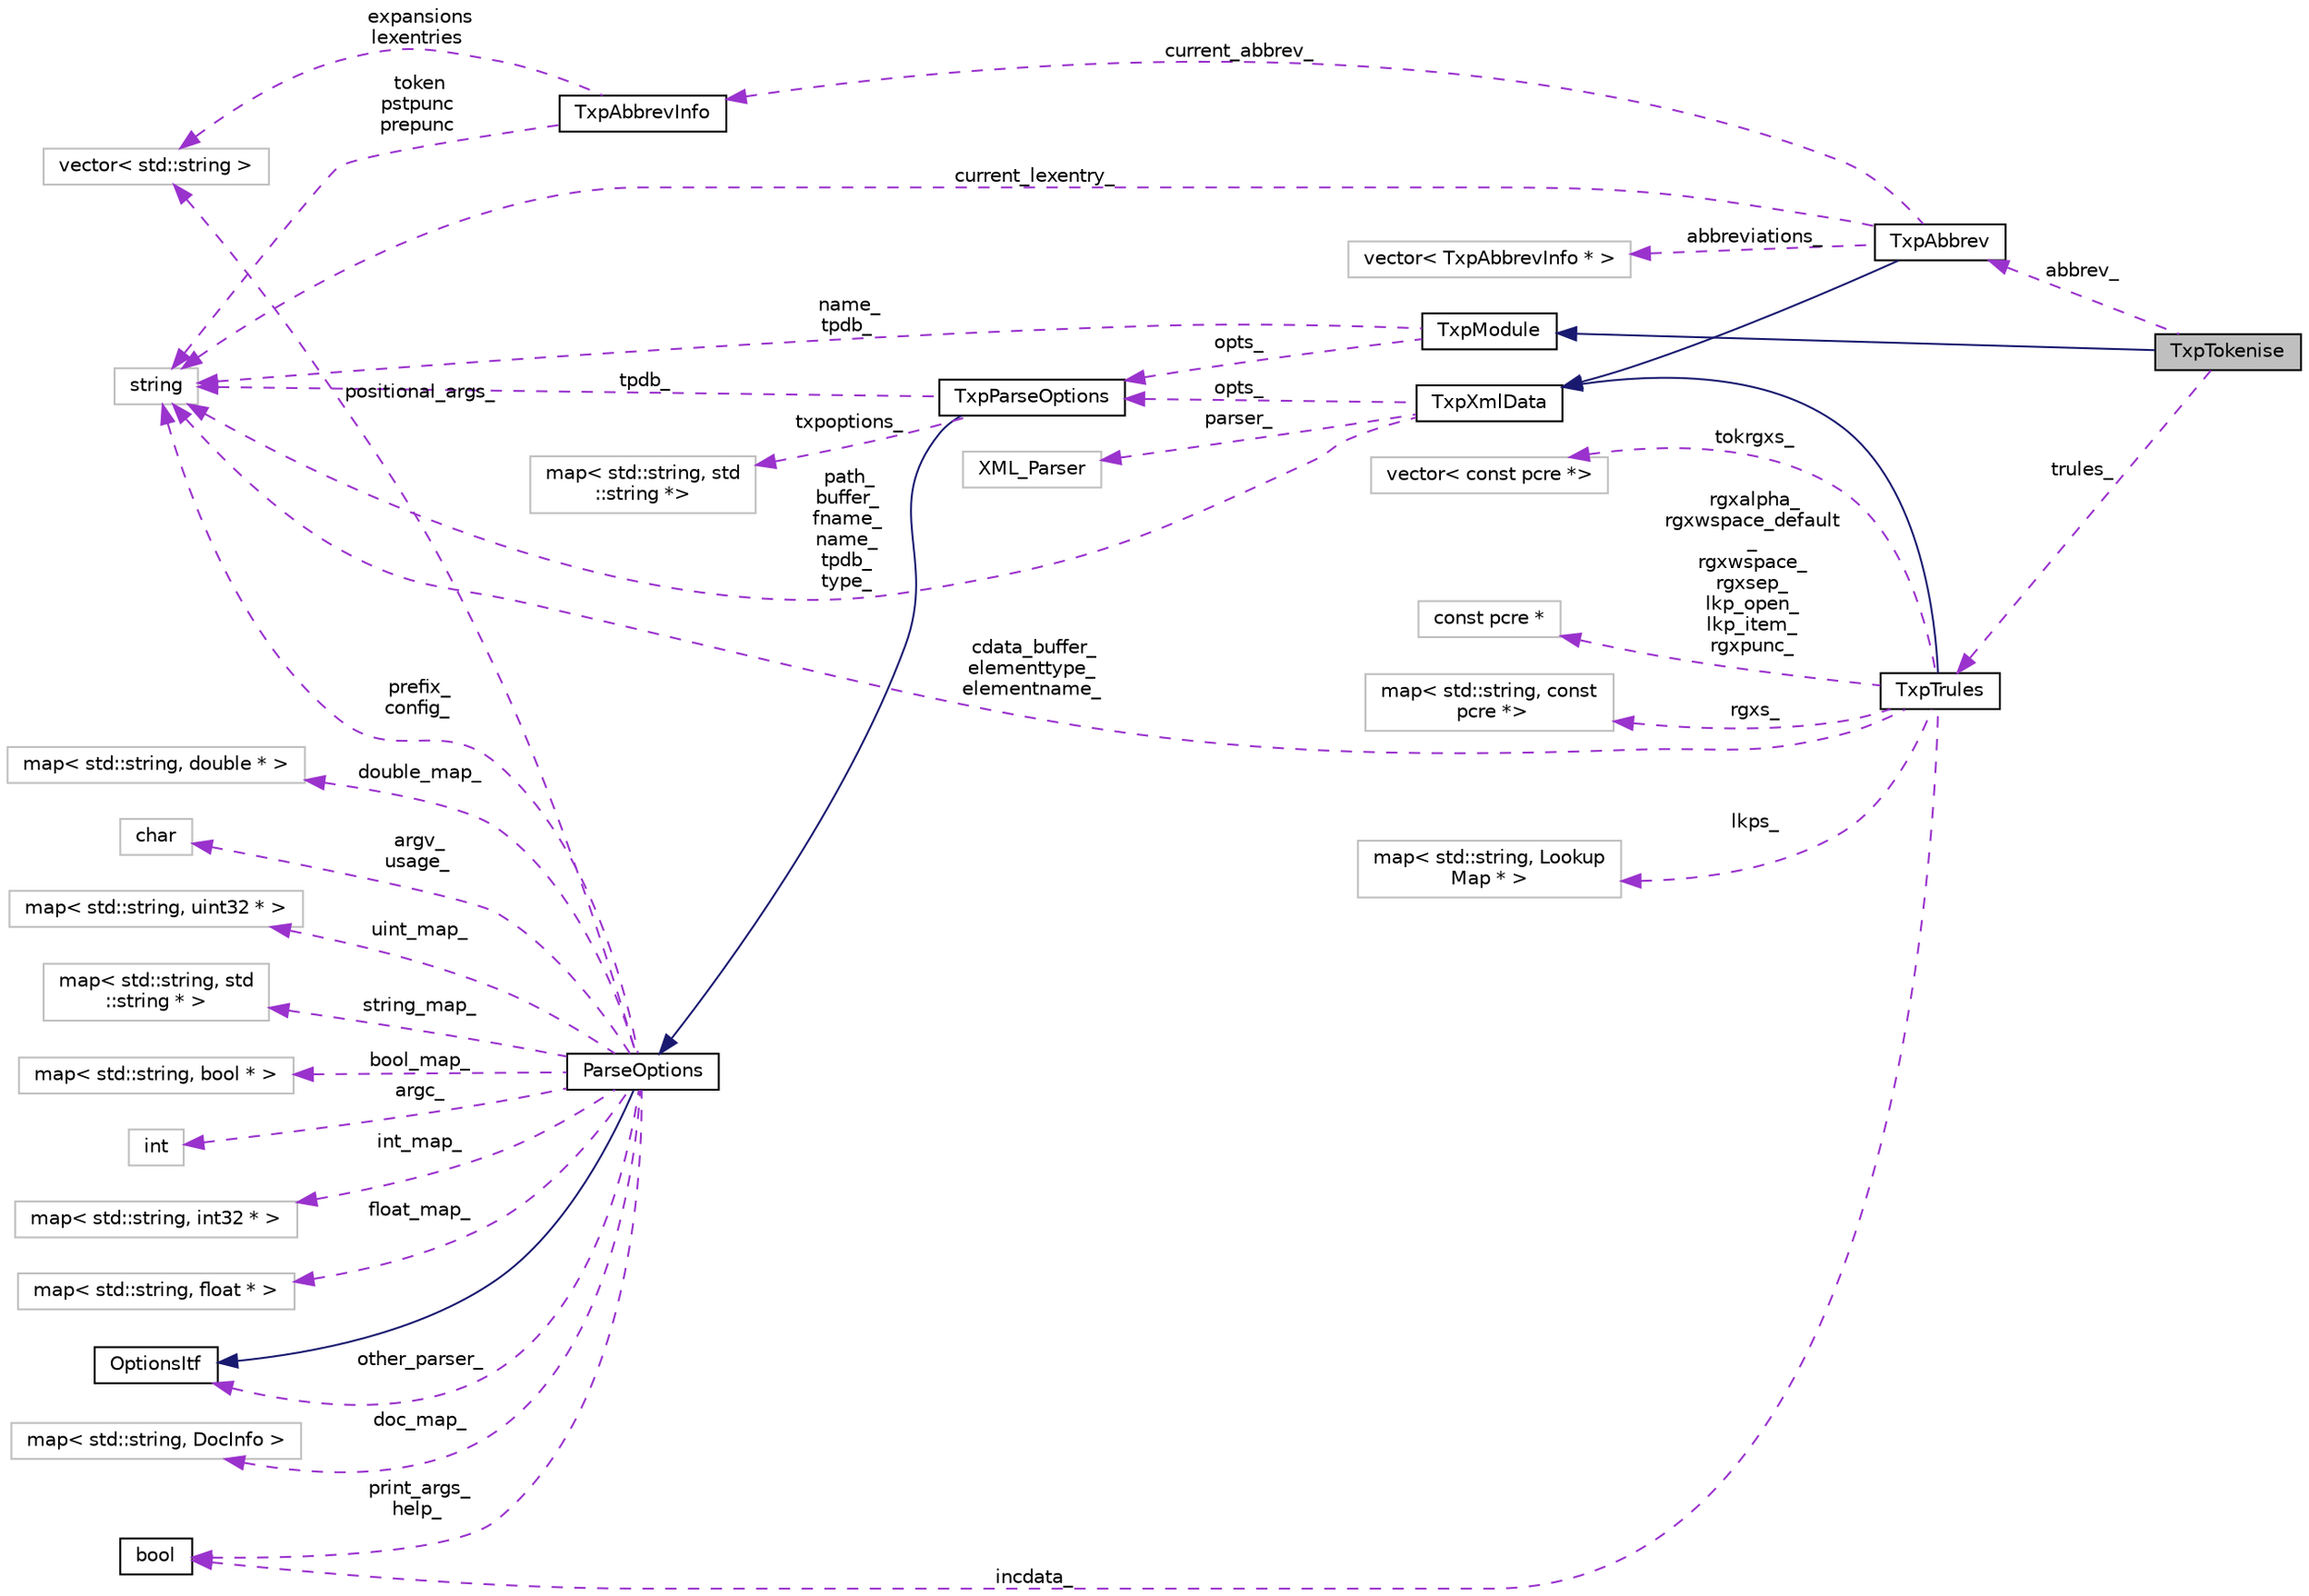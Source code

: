 digraph "TxpTokenise"
{
  edge [fontname="Helvetica",fontsize="10",labelfontname="Helvetica",labelfontsize="10"];
  node [fontname="Helvetica",fontsize="10",shape=record];
  rankdir="LR";
  Node2 [label="TxpTokenise",height=0.2,width=0.4,color="black", fillcolor="grey75", style="filled", fontcolor="black"];
  Node3 -> Node2 [dir="back",color="midnightblue",fontsize="10",style="solid",fontname="Helvetica"];
  Node3 [label="TxpModule",height=0.2,width=0.4,color="black", fillcolor="white", style="filled",URL="$classkaldi_1_1TxpModule.html",tooltip="Base class for all modules. "];
  Node4 -> Node3 [dir="back",color="darkorchid3",fontsize="10",style="dashed",label=" name_\ntpdb_" ,fontname="Helvetica"];
  Node4 [label="string",height=0.2,width=0.4,color="grey75", fillcolor="white", style="filled"];
  Node5 -> Node3 [dir="back",color="darkorchid3",fontsize="10",style="dashed",label=" opts_" ,fontname="Helvetica"];
  Node5 [label="TxpParseOptions",height=0.2,width=0.4,color="black", fillcolor="white", style="filled",URL="$classkaldi_1_1TxpParseOptions.html",tooltip="Class derived from standard ParseOptions in order to allow txp system to load a voice specific set of..."];
  Node6 -> Node5 [dir="back",color="midnightblue",fontsize="10",style="solid",fontname="Helvetica"];
  Node6 [label="ParseOptions",height=0.2,width=0.4,color="black", fillcolor="white", style="filled",URL="$classkaldi_1_1ParseOptions.html",tooltip="The class ParseOptions is for parsing command-line options; see Parsing command-line options for more..."];
  Node7 -> Node6 [dir="back",color="midnightblue",fontsize="10",style="solid",fontname="Helvetica"];
  Node7 [label="OptionsItf",height=0.2,width=0.4,color="black", fillcolor="white", style="filled",URL="$classkaldi_1_1OptionsItf.html"];
  Node7 -> Node6 [dir="back",color="darkorchid3",fontsize="10",style="dashed",label=" other_parser_" ,fontname="Helvetica"];
  Node8 -> Node6 [dir="back",color="darkorchid3",fontsize="10",style="dashed",label=" doc_map_" ,fontname="Helvetica"];
  Node8 [label="map\< std::string, DocInfo \>",height=0.2,width=0.4,color="grey75", fillcolor="white", style="filled"];
  Node9 -> Node6 [dir="back",color="darkorchid3",fontsize="10",style="dashed",label=" double_map_" ,fontname="Helvetica"];
  Node9 [label="map\< std::string, double * \>",height=0.2,width=0.4,color="grey75", fillcolor="white", style="filled"];
  Node10 -> Node6 [dir="back",color="darkorchid3",fontsize="10",style="dashed",label=" argv_\nusage_" ,fontname="Helvetica"];
  Node10 [label="char",height=0.2,width=0.4,color="grey75", fillcolor="white", style="filled"];
  Node11 -> Node6 [dir="back",color="darkorchid3",fontsize="10",style="dashed",label=" positional_args_" ,fontname="Helvetica"];
  Node11 [label="vector\< std::string \>",height=0.2,width=0.4,color="grey75", fillcolor="white", style="filled"];
  Node12 -> Node6 [dir="back",color="darkorchid3",fontsize="10",style="dashed",label=" string_map_" ,fontname="Helvetica"];
  Node12 [label="map\< std::string, std\l::string * \>",height=0.2,width=0.4,color="grey75", fillcolor="white", style="filled"];
  Node13 -> Node6 [dir="back",color="darkorchid3",fontsize="10",style="dashed",label=" bool_map_" ,fontname="Helvetica"];
  Node13 [label="map\< std::string, bool * \>",height=0.2,width=0.4,color="grey75", fillcolor="white", style="filled"];
  Node14 -> Node6 [dir="back",color="darkorchid3",fontsize="10",style="dashed",label=" argc_" ,fontname="Helvetica"];
  Node14 [label="int",height=0.2,width=0.4,color="grey75", fillcolor="white", style="filled"];
  Node4 -> Node6 [dir="back",color="darkorchid3",fontsize="10",style="dashed",label=" prefix_\nconfig_" ,fontname="Helvetica"];
  Node15 -> Node6 [dir="back",color="darkorchid3",fontsize="10",style="dashed",label=" print_args_\nhelp_" ,fontname="Helvetica"];
  Node15 [label="bool",height=0.2,width=0.4,color="black", fillcolor="white", style="filled",URL="$classbool.html"];
  Node16 -> Node6 [dir="back",color="darkorchid3",fontsize="10",style="dashed",label=" int_map_" ,fontname="Helvetica"];
  Node16 [label="map\< std::string, int32 * \>",height=0.2,width=0.4,color="grey75", fillcolor="white", style="filled"];
  Node17 -> Node6 [dir="back",color="darkorchid3",fontsize="10",style="dashed",label=" float_map_" ,fontname="Helvetica"];
  Node17 [label="map\< std::string, float * \>",height=0.2,width=0.4,color="grey75", fillcolor="white", style="filled"];
  Node18 -> Node6 [dir="back",color="darkorchid3",fontsize="10",style="dashed",label=" uint_map_" ,fontname="Helvetica"];
  Node18 [label="map\< std::string, uint32 * \>",height=0.2,width=0.4,color="grey75", fillcolor="white", style="filled"];
  Node19 -> Node5 [dir="back",color="darkorchid3",fontsize="10",style="dashed",label=" txpoptions_" ,fontname="Helvetica"];
  Node19 [label="map\< std::string, std\l::string *\>",height=0.2,width=0.4,color="grey75", fillcolor="white", style="filled"];
  Node4 -> Node5 [dir="back",color="darkorchid3",fontsize="10",style="dashed",label=" tpdb_" ,fontname="Helvetica"];
  Node20 -> Node2 [dir="back",color="darkorchid3",fontsize="10",style="dashed",label=" trules_" ,fontname="Helvetica"];
  Node20 [label="TxpTrules",height=0.2,width=0.4,color="black", fillcolor="white", style="filled",URL="$classkaldi_1_1TxpTrules.html",tooltip="The trules object contains regular expression and lookup tables. "];
  Node21 -> Node20 [dir="back",color="midnightblue",fontsize="10",style="solid",fontname="Helvetica"];
  Node21 [label="TxpXmlData",height=0.2,width=0.4,color="black", fillcolor="white", style="filled",URL="$classkaldi_1_1TxpXmlData.html",tooltip="Base class for all objects which require voice data. "];
  Node22 -> Node21 [dir="back",color="darkorchid3",fontsize="10",style="dashed",label=" parser_" ,fontname="Helvetica"];
  Node22 [label="XML_Parser",height=0.2,width=0.4,color="grey75", fillcolor="white", style="filled"];
  Node4 -> Node21 [dir="back",color="darkorchid3",fontsize="10",style="dashed",label=" path_\nbuffer_\nfname_\nname_\ntpdb_\ntype_" ,fontname="Helvetica"];
  Node5 -> Node21 [dir="back",color="darkorchid3",fontsize="10",style="dashed",label=" opts_" ,fontname="Helvetica"];
  Node23 -> Node20 [dir="back",color="darkorchid3",fontsize="10",style="dashed",label=" tokrgxs_" ,fontname="Helvetica"];
  Node23 [label="vector\< const pcre *\>",height=0.2,width=0.4,color="grey75", fillcolor="white", style="filled"];
  Node24 -> Node20 [dir="back",color="darkorchid3",fontsize="10",style="dashed",label=" rgxalpha_\nrgxwspace_default\l_\nrgxwspace_\nrgxsep_\nlkp_open_\nlkp_item_\nrgxpunc_" ,fontname="Helvetica"];
  Node24 [label="const pcre *",height=0.2,width=0.4,color="grey75", fillcolor="white", style="filled"];
  Node4 -> Node20 [dir="back",color="darkorchid3",fontsize="10",style="dashed",label=" cdata_buffer_\nelementtype_\nelementname_" ,fontname="Helvetica"];
  Node15 -> Node20 [dir="back",color="darkorchid3",fontsize="10",style="dashed",label=" incdata_" ,fontname="Helvetica"];
  Node25 -> Node20 [dir="back",color="darkorchid3",fontsize="10",style="dashed",label=" rgxs_" ,fontname="Helvetica"];
  Node25 [label="map\< std::string, const\l pcre *\>",height=0.2,width=0.4,color="grey75", fillcolor="white", style="filled"];
  Node26 -> Node20 [dir="back",color="darkorchid3",fontsize="10",style="dashed",label=" lkps_" ,fontname="Helvetica"];
  Node26 [label="map\< std::string, Lookup\lMap * \>",height=0.2,width=0.4,color="grey75", fillcolor="white", style="filled"];
  Node27 -> Node2 [dir="back",color="darkorchid3",fontsize="10",style="dashed",label=" abbrev_" ,fontname="Helvetica"];
  Node27 [label="TxpAbbrev",height=0.2,width=0.4,color="black", fillcolor="white", style="filled",URL="$classkaldi_1_1TxpAbbrev.html",tooltip="Holds mapping between punctuation characters and what strength (in terms of break index) and time (se..."];
  Node21 -> Node27 [dir="back",color="midnightblue",fontsize="10",style="solid",fontname="Helvetica"];
  Node28 -> Node27 [dir="back",color="darkorchid3",fontsize="10",style="dashed",label=" current_abbrev_" ,fontname="Helvetica"];
  Node28 [label="TxpAbbrevInfo",height=0.2,width=0.4,color="black", fillcolor="white", style="filled",URL="$structkaldi_1_1TxpAbbrevInfo.html",tooltip="Structure which holds abbreviation information. "];
  Node11 -> Node28 [dir="back",color="darkorchid3",fontsize="10",style="dashed",label=" expansions\nlexentries" ,fontname="Helvetica"];
  Node4 -> Node28 [dir="back",color="darkorchid3",fontsize="10",style="dashed",label=" token\npstpunc\nprepunc" ,fontname="Helvetica"];
  Node29 -> Node27 [dir="back",color="darkorchid3",fontsize="10",style="dashed",label=" abbreviations_" ,fontname="Helvetica"];
  Node29 [label="vector\< TxpAbbrevInfo * \>",height=0.2,width=0.4,color="grey75", fillcolor="white", style="filled"];
  Node4 -> Node27 [dir="back",color="darkorchid3",fontsize="10",style="dashed",label=" current_lexentry_" ,fontname="Helvetica"];
}
